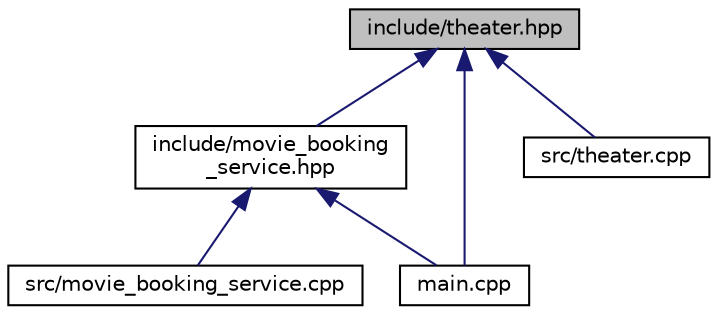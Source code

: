 digraph "include/theater.hpp"
{
 // LATEX_PDF_SIZE
  edge [fontname="Helvetica",fontsize="10",labelfontname="Helvetica",labelfontsize="10"];
  node [fontname="Helvetica",fontsize="10",shape=record];
  Node1 [label="include/theater.hpp",height=0.2,width=0.4,color="black", fillcolor="grey75", style="filled", fontcolor="black",tooltip=" "];
  Node1 -> Node2 [dir="back",color="midnightblue",fontsize="10",style="solid",fontname="Helvetica"];
  Node2 [label="include/movie_booking\l_service.hpp",height=0.2,width=0.4,color="black", fillcolor="white", style="filled",URL="$movie__booking__service_8hpp.html",tooltip="Movie booking service API."];
  Node2 -> Node3 [dir="back",color="midnightblue",fontsize="10",style="solid",fontname="Helvetica"];
  Node3 [label="src/movie_booking_service.cpp",height=0.2,width=0.4,color="black", fillcolor="white", style="filled",URL="$movie__booking__service_8cpp.html",tooltip="Implementation for MovieBookingService (API) class."];
  Node2 -> Node4 [dir="back",color="midnightblue",fontsize="10",style="solid",fontname="Helvetica"];
  Node4 [label="main.cpp",height=0.2,width=0.4,color="black", fillcolor="white", style="filled",URL="$main_8cpp.html",tooltip="Main program for testing movie booking service functionalities via CLI."];
  Node1 -> Node5 [dir="back",color="midnightblue",fontsize="10",style="solid",fontname="Helvetica"];
  Node5 [label="src/theater.cpp",height=0.2,width=0.4,color="black", fillcolor="white", style="filled",URL="$theater_8cpp.html",tooltip="Test for MovieBookingService (API) class."];
  Node1 -> Node4 [dir="back",color="midnightblue",fontsize="10",style="solid",fontname="Helvetica"];
}
